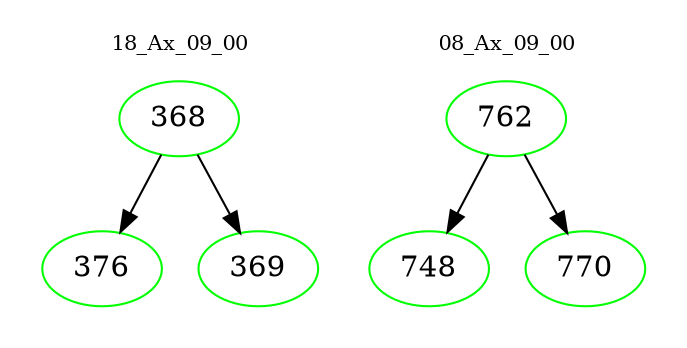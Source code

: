 digraph{
subgraph cluster_0 {
color = white
label = "18_Ax_09_00";
fontsize=10;
T0_368 [label="368", color="green"]
T0_368 -> T0_376 [color="black"]
T0_376 [label="376", color="green"]
T0_368 -> T0_369 [color="black"]
T0_369 [label="369", color="green"]
}
subgraph cluster_1 {
color = white
label = "08_Ax_09_00";
fontsize=10;
T1_762 [label="762", color="green"]
T1_762 -> T1_748 [color="black"]
T1_748 [label="748", color="green"]
T1_762 -> T1_770 [color="black"]
T1_770 [label="770", color="green"]
}
}
